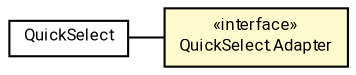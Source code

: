 #!/usr/local/bin/dot
#
# Class diagram 
# Generated by UMLGraph version R5_7_2-60-g0e99a6 (http://www.spinellis.gr/umlgraph/)
#

digraph G {
	graph [fontnames="svg"]
	edge [fontname="Roboto",fontsize=7,labelfontname="Roboto",labelfontsize=7,color="black"];
	node [fontname="Roboto",fontcolor="black",fontsize=8,shape=plaintext,margin=0,width=0,height=0];
	nodesep=0.15;
	ranksep=0.25;
	rankdir=LR;
	// de.lmu.ifi.dbs.elki.utilities.datastructures.QuickSelect
	c8528537 [label=<<table title="de.lmu.ifi.dbs.elki.utilities.datastructures.QuickSelect" border="0" cellborder="1" cellspacing="0" cellpadding="2" href="QuickSelect.html" target="_parent">
		<tr><td><table border="0" cellspacing="0" cellpadding="1">
		<tr><td align="center" balign="center"> <font face="Roboto">QuickSelect</font> </td></tr>
		</table></td></tr>
		</table>>, URL="QuickSelect.html"];
	// de.lmu.ifi.dbs.elki.utilities.datastructures.QuickSelect.Adapter<T>
	c8528538 [label=<<table title="de.lmu.ifi.dbs.elki.utilities.datastructures.QuickSelect.Adapter" border="0" cellborder="1" cellspacing="0" cellpadding="2" bgcolor="lemonChiffon" href="QuickSelect.Adapter.html" target="_parent">
		<tr><td><table border="0" cellspacing="0" cellpadding="1">
		<tr><td align="center" balign="center"> &#171;interface&#187; </td></tr>
		<tr><td align="center" balign="center"> <font face="Roboto">QuickSelect.Adapter</font> </td></tr>
		</table></td></tr>
		</table>>, URL="QuickSelect.Adapter.html"];
	// de.lmu.ifi.dbs.elki.utilities.datastructures.QuickSelect assoc de.lmu.ifi.dbs.elki.utilities.datastructures.QuickSelect.Adapter<T>
	c8528537 -> c8528538 [arrowhead=none,weight=2];
}

